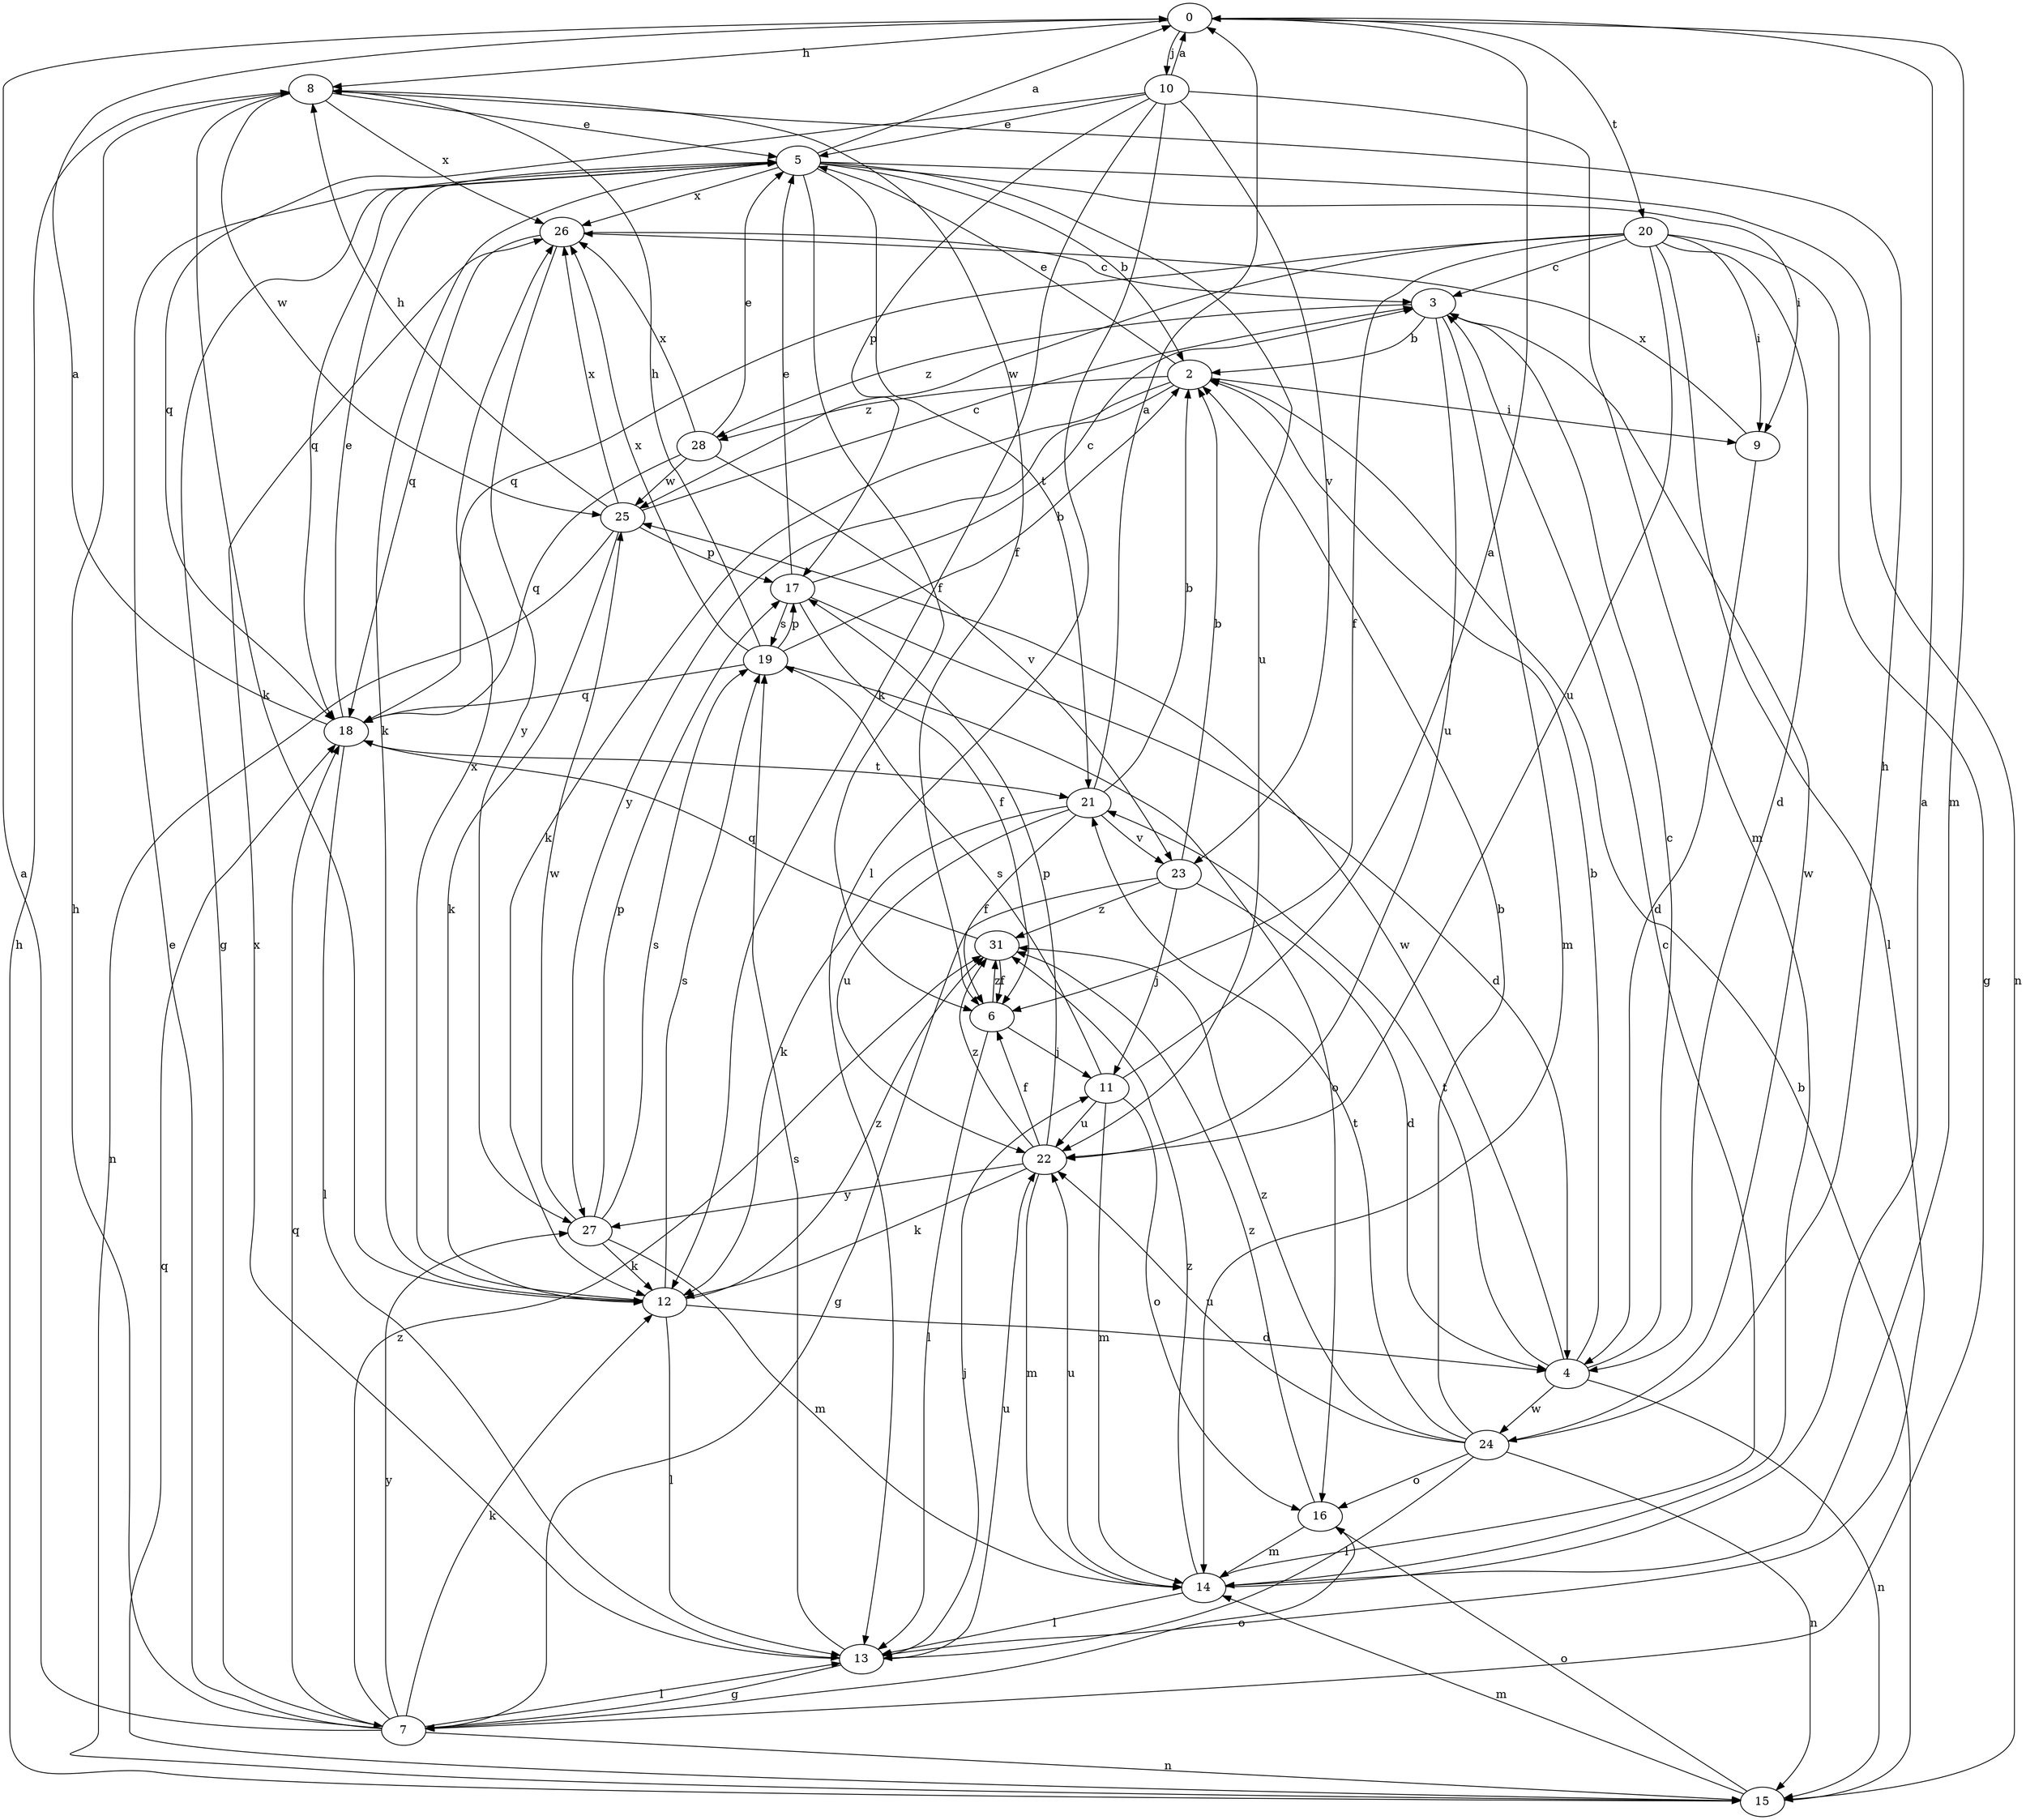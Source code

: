 strict digraph  {
0;
2;
3;
4;
5;
6;
7;
8;
9;
10;
11;
12;
13;
14;
15;
16;
17;
18;
19;
20;
21;
22;
23;
24;
25;
26;
27;
28;
31;
0 -> 8  [label=h];
0 -> 10  [label=j];
0 -> 14  [label=m];
0 -> 20  [label=t];
2 -> 5  [label=e];
2 -> 9  [label=i];
2 -> 12  [label=k];
2 -> 27  [label=y];
2 -> 28  [label=z];
3 -> 2  [label=b];
3 -> 14  [label=m];
3 -> 22  [label=u];
3 -> 24  [label=w];
3 -> 28  [label=z];
4 -> 2  [label=b];
4 -> 3  [label=c];
4 -> 15  [label=n];
4 -> 21  [label=t];
4 -> 24  [label=w];
4 -> 25  [label=w];
5 -> 0  [label=a];
5 -> 2  [label=b];
5 -> 6  [label=f];
5 -> 7  [label=g];
5 -> 9  [label=i];
5 -> 12  [label=k];
5 -> 15  [label=n];
5 -> 18  [label=q];
5 -> 21  [label=t];
5 -> 22  [label=u];
5 -> 26  [label=x];
6 -> 11  [label=j];
6 -> 13  [label=l];
6 -> 31  [label=z];
7 -> 0  [label=a];
7 -> 5  [label=e];
7 -> 8  [label=h];
7 -> 12  [label=k];
7 -> 13  [label=l];
7 -> 15  [label=n];
7 -> 16  [label=o];
7 -> 18  [label=q];
7 -> 27  [label=y];
7 -> 31  [label=z];
8 -> 5  [label=e];
8 -> 6  [label=f];
8 -> 12  [label=k];
8 -> 25  [label=w];
8 -> 26  [label=x];
9 -> 4  [label=d];
9 -> 26  [label=x];
10 -> 0  [label=a];
10 -> 5  [label=e];
10 -> 12  [label=k];
10 -> 13  [label=l];
10 -> 14  [label=m];
10 -> 17  [label=p];
10 -> 18  [label=q];
10 -> 23  [label=v];
11 -> 0  [label=a];
11 -> 14  [label=m];
11 -> 16  [label=o];
11 -> 19  [label=s];
11 -> 22  [label=u];
12 -> 4  [label=d];
12 -> 13  [label=l];
12 -> 19  [label=s];
12 -> 26  [label=x];
12 -> 31  [label=z];
13 -> 7  [label=g];
13 -> 11  [label=j];
13 -> 19  [label=s];
13 -> 22  [label=u];
13 -> 26  [label=x];
14 -> 0  [label=a];
14 -> 3  [label=c];
14 -> 13  [label=l];
14 -> 22  [label=u];
14 -> 31  [label=z];
15 -> 2  [label=b];
15 -> 8  [label=h];
15 -> 14  [label=m];
15 -> 16  [label=o];
15 -> 18  [label=q];
16 -> 14  [label=m];
16 -> 31  [label=z];
17 -> 3  [label=c];
17 -> 4  [label=d];
17 -> 5  [label=e];
17 -> 6  [label=f];
17 -> 19  [label=s];
18 -> 0  [label=a];
18 -> 5  [label=e];
18 -> 13  [label=l];
18 -> 21  [label=t];
19 -> 2  [label=b];
19 -> 8  [label=h];
19 -> 16  [label=o];
19 -> 17  [label=p];
19 -> 18  [label=q];
19 -> 26  [label=x];
20 -> 3  [label=c];
20 -> 4  [label=d];
20 -> 6  [label=f];
20 -> 7  [label=g];
20 -> 9  [label=i];
20 -> 13  [label=l];
20 -> 18  [label=q];
20 -> 22  [label=u];
20 -> 25  [label=w];
21 -> 0  [label=a];
21 -> 2  [label=b];
21 -> 6  [label=f];
21 -> 12  [label=k];
21 -> 22  [label=u];
21 -> 23  [label=v];
22 -> 6  [label=f];
22 -> 12  [label=k];
22 -> 14  [label=m];
22 -> 17  [label=p];
22 -> 27  [label=y];
22 -> 31  [label=z];
23 -> 2  [label=b];
23 -> 4  [label=d];
23 -> 7  [label=g];
23 -> 11  [label=j];
23 -> 31  [label=z];
24 -> 2  [label=b];
24 -> 8  [label=h];
24 -> 13  [label=l];
24 -> 15  [label=n];
24 -> 16  [label=o];
24 -> 21  [label=t];
24 -> 22  [label=u];
24 -> 31  [label=z];
25 -> 3  [label=c];
25 -> 8  [label=h];
25 -> 12  [label=k];
25 -> 15  [label=n];
25 -> 17  [label=p];
25 -> 26  [label=x];
26 -> 3  [label=c];
26 -> 18  [label=q];
26 -> 27  [label=y];
27 -> 12  [label=k];
27 -> 14  [label=m];
27 -> 17  [label=p];
27 -> 19  [label=s];
27 -> 25  [label=w];
28 -> 5  [label=e];
28 -> 18  [label=q];
28 -> 23  [label=v];
28 -> 25  [label=w];
28 -> 26  [label=x];
31 -> 6  [label=f];
31 -> 18  [label=q];
}

